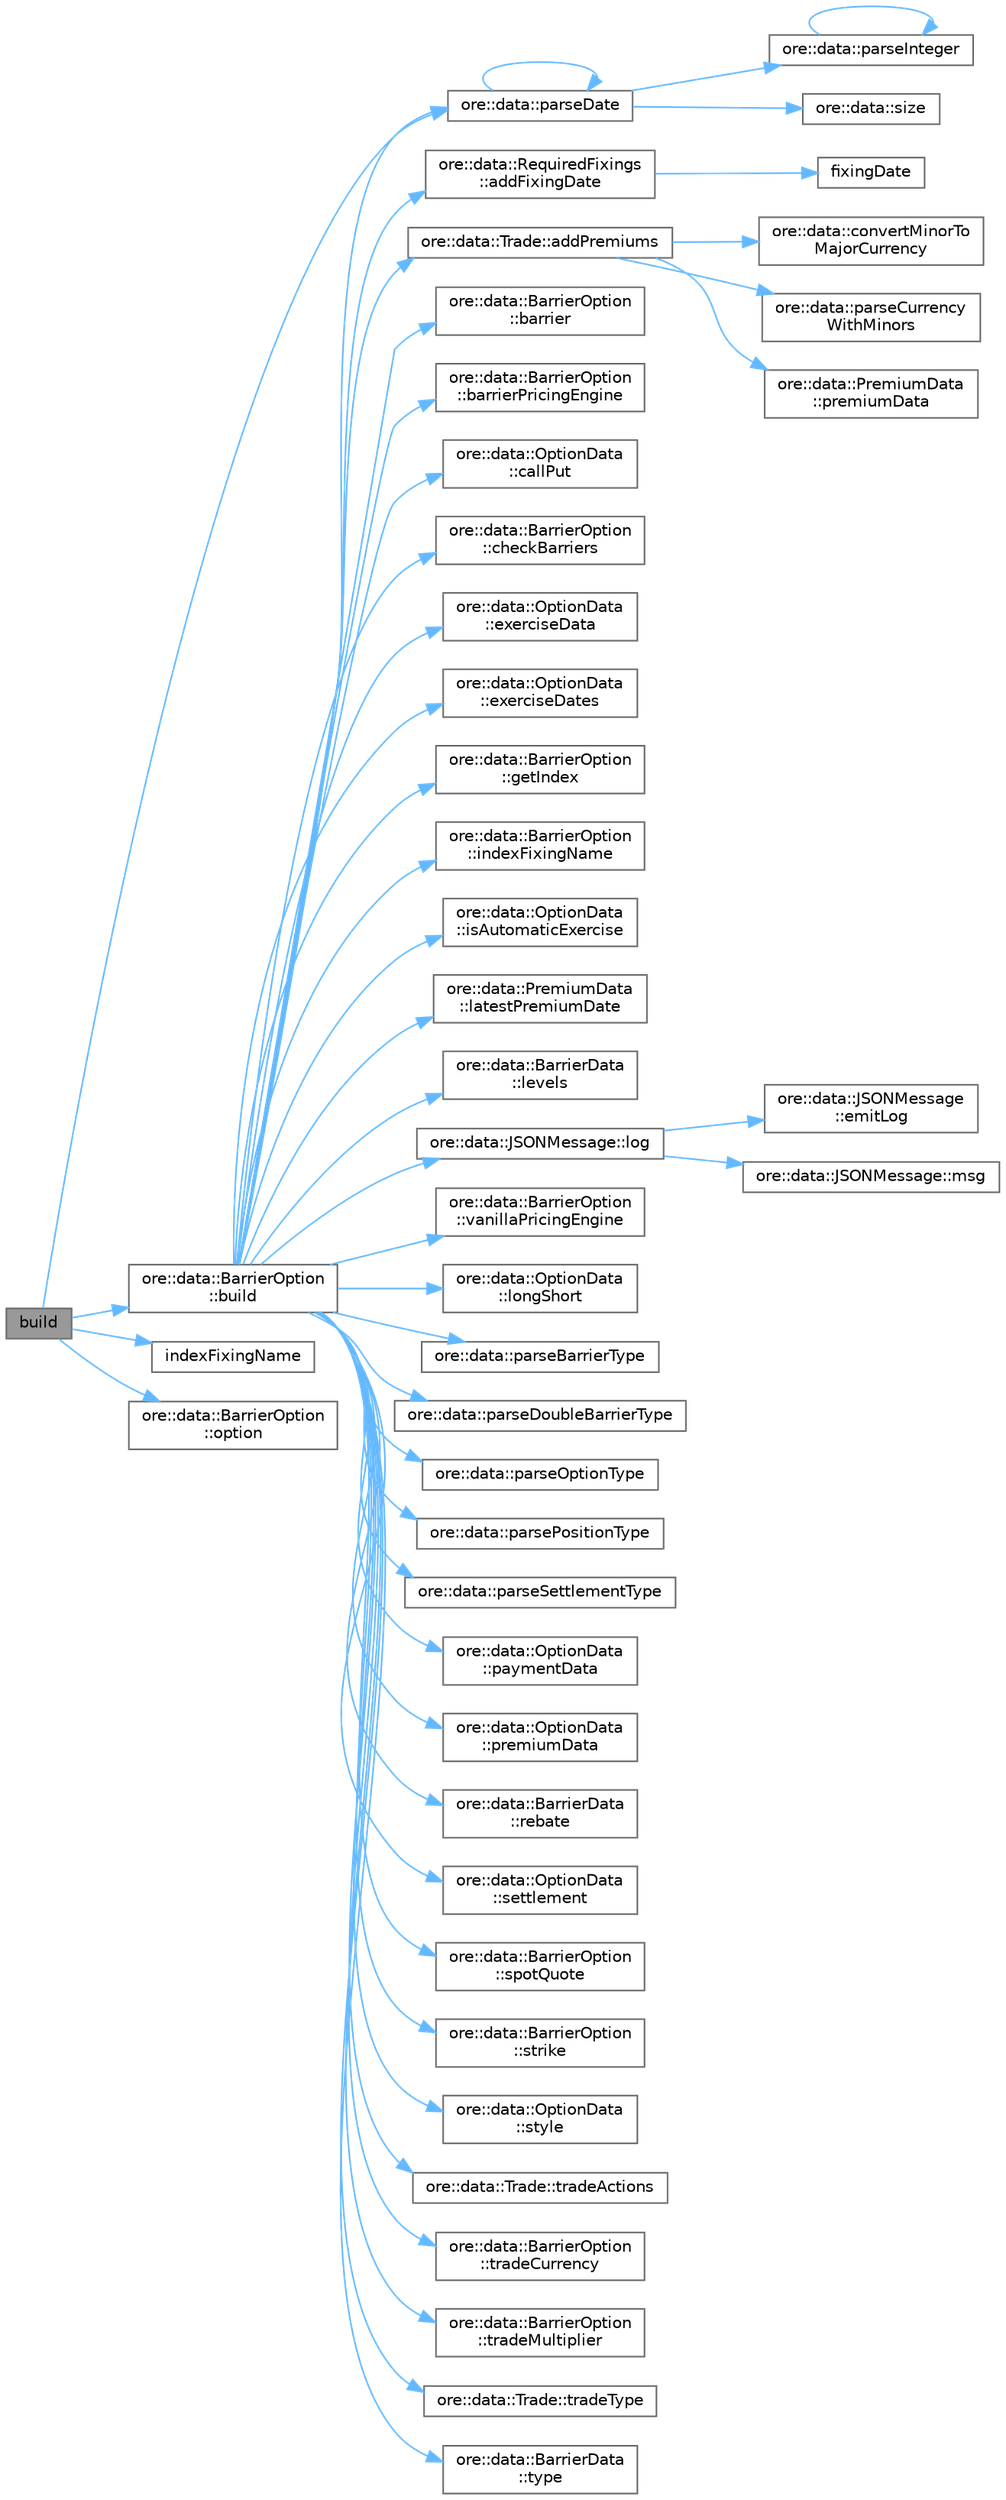 digraph "build"
{
 // INTERACTIVE_SVG=YES
 // LATEX_PDF_SIZE
  bgcolor="transparent";
  edge [fontname=Helvetica,fontsize=10,labelfontname=Helvetica,labelfontsize=10];
  node [fontname=Helvetica,fontsize=10,shape=box,height=0.2,width=0.4];
  rankdir="LR";
  Node1 [label="build",height=0.2,width=0.4,color="gray40", fillcolor="grey60", style="filled", fontcolor="black",tooltip=" "];
  Node1 -> Node2 [color="steelblue1",style="solid"];
  Node2 [label="ore::data::BarrierOption\l::build",height=0.2,width=0.4,color="grey40", fillcolor="white", style="filled",URL="$classore_1_1data_1_1_barrier_option.html#ab1db499ff5e65c59fd2009d62276fdaf",tooltip="Build QuantLib/QuantExt instrument, link pricing engine."];
  Node2 -> Node3 [color="steelblue1",style="solid"];
  Node3 [label="ore::data::RequiredFixings\l::addFixingDate",height=0.2,width=0.4,color="grey40", fillcolor="white", style="filled",URL="$classore_1_1data_1_1_required_fixings.html#ab7dfe7e5dd7a3d8d8f67fc9096a3c57d",tooltip=" "];
  Node3 -> Node4 [color="steelblue1",style="solid"];
  Node4 [label="fixingDate",height=0.2,width=0.4,color="grey40", fillcolor="white", style="filled",URL="C:/dev/ORE/documentation/QuantExt/doc/quantext.tag$namespace_quant_ext_1_1_zero_inflation.html#a57de786c1c8988b6da9d354282b4b370",tooltip=" "];
  Node2 -> Node5 [color="steelblue1",style="solid"];
  Node5 [label="ore::data::Trade::addPremiums",height=0.2,width=0.4,color="grey40", fillcolor="white", style="filled",URL="$classore_1_1data_1_1_trade.html#a775ea85ca706b8f39e0b3c24a1262b57",tooltip=" "];
  Node5 -> Node6 [color="steelblue1",style="solid"];
  Node6 [label="ore::data::convertMinorTo\lMajorCurrency",height=0.2,width=0.4,color="grey40", fillcolor="white", style="filled",URL="$group__utilities.html#ga63a24b69574b9f0dc9f49cddbcaa242e",tooltip="Convert a value from a minor ccy to major."];
  Node5 -> Node7 [color="steelblue1",style="solid"];
  Node7 [label="ore::data::parseCurrency\lWithMinors",height=0.2,width=0.4,color="grey40", fillcolor="white", style="filled",URL="$group__utilities.html#ga5816082aca07feca7ec905758bd09392",tooltip="Convert text to QuantLib::Currency."];
  Node5 -> Node8 [color="steelblue1",style="solid"];
  Node8 [label="ore::data::PremiumData\l::premiumData",height=0.2,width=0.4,color="grey40", fillcolor="white", style="filled",URL="$classore_1_1data_1_1_premium_data.html#a123c02cf2a8c6d52ae16203dbde172fa",tooltip=" "];
  Node2 -> Node9 [color="steelblue1",style="solid"];
  Node9 [label="ore::data::BarrierOption\l::barrier",height=0.2,width=0.4,color="grey40", fillcolor="white", style="filled",URL="$classore_1_1data_1_1_barrier_option.html#a1c358c97a8920ec5f7ad00767f7520b8",tooltip=" "];
  Node2 -> Node10 [color="steelblue1",style="solid"];
  Node10 [label="ore::data::BarrierOption\l::barrierPricingEngine",height=0.2,width=0.4,color="grey40", fillcolor="white", style="filled",URL="$classore_1_1data_1_1_barrier_option.html#aa00fa859a7ded860193ebb6297b5e993",tooltip=" "];
  Node2 -> Node11 [color="steelblue1",style="solid"];
  Node11 [label="ore::data::OptionData\l::callPut",height=0.2,width=0.4,color="grey40", fillcolor="white", style="filled",URL="$classore_1_1data_1_1_option_data.html#a26e655a989f3bd0e0fd895fd3bd50497",tooltip=" "];
  Node2 -> Node12 [color="steelblue1",style="solid"];
  Node12 [label="ore::data::BarrierOption\l::checkBarriers",height=0.2,width=0.4,color="grey40", fillcolor="white", style="filled",URL="$classore_1_1data_1_1_barrier_option.html#a566fdf95f454e8801d9e9a8d58465230",tooltip="check validity of barriers"];
  Node2 -> Node13 [color="steelblue1",style="solid"];
  Node13 [label="ore::data::OptionData\l::exerciseData",height=0.2,width=0.4,color="grey40", fillcolor="white", style="filled",URL="$classore_1_1data_1_1_option_data.html#ab55874deb46a8404d56db05d2b6e7e9c",tooltip=" "];
  Node2 -> Node14 [color="steelblue1",style="solid"];
  Node14 [label="ore::data::OptionData\l::exerciseDates",height=0.2,width=0.4,color="grey40", fillcolor="white", style="filled",URL="$classore_1_1data_1_1_option_data.html#af82897aa671c01e0988878f1476ef9b8",tooltip=" "];
  Node2 -> Node15 [color="steelblue1",style="solid"];
  Node15 [label="ore::data::BarrierOption\l::getIndex",height=0.2,width=0.4,color="grey40", fillcolor="white", style="filled",URL="$classore_1_1data_1_1_barrier_option.html#ae11dd36a88f137ca94410d052cfdc776",tooltip=" "];
  Node2 -> Node16 [color="steelblue1",style="solid"];
  Node16 [label="ore::data::BarrierOption\l::indexFixingName",height=0.2,width=0.4,color="grey40", fillcolor="white", style="filled",URL="$classore_1_1data_1_1_barrier_option.html#a236e4de7990e5eacfaffcd6a612ff495",tooltip=" "];
  Node2 -> Node17 [color="steelblue1",style="solid"];
  Node17 [label="ore::data::OptionData\l::isAutomaticExercise",height=0.2,width=0.4,color="grey40", fillcolor="white", style="filled",URL="$classore_1_1data_1_1_option_data.html#aac4007ef1d4cf94ee4a6597839e9846b",tooltip="Automatic exercise assumed false if not explicitly provided."];
  Node2 -> Node18 [color="steelblue1",style="solid"];
  Node18 [label="ore::data::PremiumData\l::latestPremiumDate",height=0.2,width=0.4,color="grey40", fillcolor="white", style="filled",URL="$classore_1_1data_1_1_premium_data.html#a598752f30f469e9e4decec69bc4feff1",tooltip=" "];
  Node2 -> Node19 [color="steelblue1",style="solid"];
  Node19 [label="ore::data::BarrierData\l::levels",height=0.2,width=0.4,color="grey40", fillcolor="white", style="filled",URL="$classore_1_1data_1_1_barrier_data.html#adf36fc42a1b0663a77133c9a5a7cef32",tooltip=" "];
  Node2 -> Node20 [color="steelblue1",style="solid"];
  Node20 [label="ore::data::JSONMessage::log",height=0.2,width=0.4,color="grey40", fillcolor="white", style="filled",URL="$classore_1_1data_1_1_j_s_o_n_message.html#a5e21eca2668ed948bdc409b19a78e5bb",tooltip="generate Boost log record to pass to corresponding sinks"];
  Node20 -> Node21 [color="steelblue1",style="solid"];
  Node21 [label="ore::data::JSONMessage\l::emitLog",height=0.2,width=0.4,color="grey40", fillcolor="white", style="filled",URL="$classore_1_1data_1_1_j_s_o_n_message.html#a6a9077605df871e6e961dd0099645b35",tooltip="generate Boost log record - this method is called by log()"];
  Node20 -> Node22 [color="steelblue1",style="solid"];
  Node22 [label="ore::data::JSONMessage::msg",height=0.2,width=0.4,color="grey40", fillcolor="white", style="filled",URL="$classore_1_1data_1_1_j_s_o_n_message.html#a39f83a0ab38c425a8844c8892b93d69e",tooltip="return a std::string for the log file"];
  Node2 -> Node23 [color="steelblue1",style="solid"];
  Node23 [label="ore::data::OptionData\l::longShort",height=0.2,width=0.4,color="grey40", fillcolor="white", style="filled",URL="$classore_1_1data_1_1_option_data.html#a50b9f07b1c2bd1b4fea7f2e7da7fdb2b",tooltip=" "];
  Node2 -> Node24 [color="steelblue1",style="solid"];
  Node24 [label="ore::data::parseBarrierType",height=0.2,width=0.4,color="grey40", fillcolor="white", style="filled",URL="$group__utilities.html#gab90425924b36d115487ef18cc4578df6",tooltip="Convert std::string to QuantLib::BarrierType."];
  Node2 -> Node25 [color="steelblue1",style="solid"];
  Node25 [label="ore::data::parseDate",height=0.2,width=0.4,color="grey40", fillcolor="white", style="filled",URL="$group__utilities.html#ga59b5fdda574d90facae95dec2d13040d",tooltip="Convert std::string to QuantLib::Date."];
  Node25 -> Node25 [color="steelblue1",style="solid"];
  Node25 -> Node26 [color="steelblue1",style="solid"];
  Node26 [label="ore::data::parseInteger",height=0.2,width=0.4,color="grey40", fillcolor="white", style="filled",URL="$group__utilities.html#gaecd67eda4fb5f4859bb8f6d383547721",tooltip="Convert text to QuantLib::Integer."];
  Node26 -> Node26 [color="steelblue1",style="solid"];
  Node25 -> Node27 [color="steelblue1",style="solid"];
  Node27 [label="ore::data::size",height=0.2,width=0.4,color="grey40", fillcolor="white", style="filled",URL="$namespaceore_1_1data.html#a777e216dee6069b548bb87da7152699e",tooltip=" "];
  Node2 -> Node28 [color="steelblue1",style="solid"];
  Node28 [label="ore::data::parseDoubleBarrierType",height=0.2,width=0.4,color="grey40", fillcolor="white", style="filled",URL="$group__utilities.html#ga4da64fe042d47aa9190f63f6d67c1c3c",tooltip="Convert std::string to QuantLib::DoubleBarrierType."];
  Node2 -> Node29 [color="steelblue1",style="solid"];
  Node29 [label="ore::data::parseOptionType",height=0.2,width=0.4,color="grey40", fillcolor="white", style="filled",URL="$group__utilities.html#gafba82f05ecaf8827537fb3144f436002",tooltip="Convert text to QuantLib::Option::Type."];
  Node2 -> Node30 [color="steelblue1",style="solid"];
  Node30 [label="ore::data::parsePositionType",height=0.2,width=0.4,color="grey40", fillcolor="white", style="filled",URL="$group__utilities.html#ga71937c757a73b33221be6ce6a8046839",tooltip="Convert text to QuantLib::Position::Type."];
  Node2 -> Node31 [color="steelblue1",style="solid"];
  Node31 [label="ore::data::parseSettlementType",height=0.2,width=0.4,color="grey40", fillcolor="white", style="filled",URL="$group__utilities.html#gaedc713e911316c8eb473fdaf83fcfaa6",tooltip="Convert text to QuantLib::Settlement::Type."];
  Node2 -> Node32 [color="steelblue1",style="solid"];
  Node32 [label="ore::data::OptionData\l::paymentData",height=0.2,width=0.4,color="grey40", fillcolor="white", style="filled",URL="$classore_1_1data_1_1_option_data.html#aaf9f088b33dedab37e1b4e1b7d01502c",tooltip=" "];
  Node2 -> Node33 [color="steelblue1",style="solid"];
  Node33 [label="ore::data::OptionData\l::premiumData",height=0.2,width=0.4,color="grey40", fillcolor="white", style="filled",URL="$classore_1_1data_1_1_option_data.html#adcb66e32b32e9b291c5a6f37e82c5692",tooltip=" "];
  Node2 -> Node34 [color="steelblue1",style="solid"];
  Node34 [label="ore::data::BarrierData\l::rebate",height=0.2,width=0.4,color="grey40", fillcolor="white", style="filled",URL="$classore_1_1data_1_1_barrier_data.html#a6ca526fc90592d85399bfe2f8d25e943",tooltip=" "];
  Node2 -> Node35 [color="steelblue1",style="solid"];
  Node35 [label="ore::data::OptionData\l::settlement",height=0.2,width=0.4,color="grey40", fillcolor="white", style="filled",URL="$classore_1_1data_1_1_option_data.html#a77098ad5025357188934116cfc632fd3",tooltip=" "];
  Node2 -> Node36 [color="steelblue1",style="solid"];
  Node36 [label="ore::data::BarrierOption\l::spotQuote",height=0.2,width=0.4,color="grey40", fillcolor="white", style="filled",URL="$classore_1_1data_1_1_barrier_option.html#ab6943b0f23b614bac7c84924a703cd16",tooltip=" "];
  Node2 -> Node37 [color="steelblue1",style="solid"];
  Node37 [label="ore::data::BarrierOption\l::strike",height=0.2,width=0.4,color="grey40", fillcolor="white", style="filled",URL="$classore_1_1data_1_1_barrier_option.html#adfee6bdc2b08cadb484a6b9c781ce6c9",tooltip=" "];
  Node2 -> Node38 [color="steelblue1",style="solid"];
  Node38 [label="ore::data::OptionData\l::style",height=0.2,width=0.4,color="grey40", fillcolor="white", style="filled",URL="$classore_1_1data_1_1_option_data.html#a657c7d1172af0024c7594ad4082a040e",tooltip=" "];
  Node2 -> Node39 [color="steelblue1",style="solid"];
  Node39 [label="ore::data::Trade::tradeActions",height=0.2,width=0.4,color="grey40", fillcolor="white", style="filled",URL="$classore_1_1data_1_1_trade.html#a009f004d62a7bce6dd0e870f8389cd85",tooltip="Set the trade actions."];
  Node2 -> Node40 [color="steelblue1",style="solid"];
  Node40 [label="ore::data::BarrierOption\l::tradeCurrency",height=0.2,width=0.4,color="grey40", fillcolor="white", style="filled",URL="$classore_1_1data_1_1_barrier_option.html#a4b02a0150a563bc8fad9eb1168e0ee34",tooltip=" "];
  Node2 -> Node41 [color="steelblue1",style="solid"];
  Node41 [label="ore::data::BarrierOption\l::tradeMultiplier",height=0.2,width=0.4,color="grey40", fillcolor="white", style="filled",URL="$classore_1_1data_1_1_barrier_option.html#a3c7846e19cb638c2568167985442bead",tooltip=" "];
  Node2 -> Node42 [color="steelblue1",style="solid"];
  Node42 [label="ore::data::Trade::tradeType",height=0.2,width=0.4,color="grey40", fillcolor="white", style="filled",URL="$classore_1_1data_1_1_trade.html#aec03b18fc42a659e6dca829a82659809",tooltip=" "];
  Node2 -> Node43 [color="steelblue1",style="solid"];
  Node43 [label="ore::data::BarrierData\l::type",height=0.2,width=0.4,color="grey40", fillcolor="white", style="filled",URL="$classore_1_1data_1_1_barrier_data.html#a4acb75b8abcd83a41915c116edbd003c",tooltip=" "];
  Node2 -> Node44 [color="steelblue1",style="solid"];
  Node44 [label="ore::data::BarrierOption\l::vanillaPricingEngine",height=0.2,width=0.4,color="grey40", fillcolor="white", style="filled",URL="$classore_1_1data_1_1_barrier_option.html#a059a40a2fc2c41faea6859607beee194",tooltip=" "];
  Node1 -> Node45 [color="steelblue1",style="solid"];
  Node45 [label="indexFixingName",height=0.2,width=0.4,color="grey40", fillcolor="white", style="filled",URL="$classore_1_1data_1_1_fx_option_with_barrier.html#af93443b8e4eb94ab22124a0f32684e5d",tooltip=" "];
  Node1 -> Node46 [color="steelblue1",style="solid"];
  Node46 [label="ore::data::BarrierOption\l::option",height=0.2,width=0.4,color="grey40", fillcolor="white", style="filled",URL="$classore_1_1data_1_1_barrier_option.html#a3ddb1d33311d0754a7818a0cc6400be3",tooltip=" "];
  Node1 -> Node25 [color="steelblue1",style="solid"];
}
